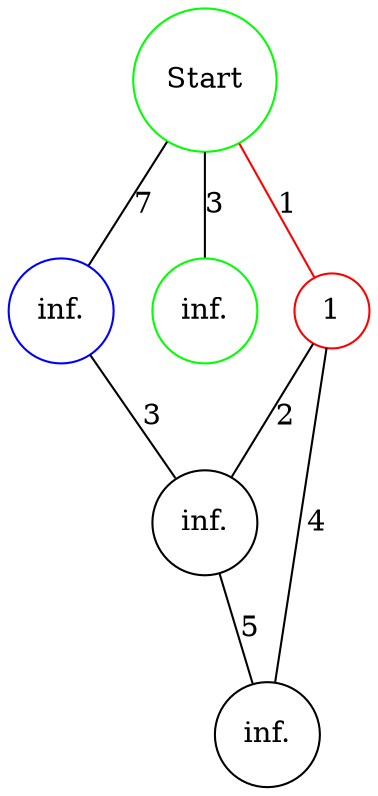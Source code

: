 
graph G {
    node[shape=circle, width=0.5]
    A [pos="1,2!", label="Start", color = "green"]
    B [pos="5,2!", label="inf.", color = "blue"]
    C [pos="0,0!", label="inf.", color = "green"]
    D [pos="3,0!", label="1", color = "red"]
    E [pos="7,0!", label="inf."]
    F [pos="2,-2!", label="inf."]
    
    A -- B [label="7"]
    A -- C [label="3"]
    A -- D [label="1", color = "red"]
    
    B -- E [label="3"]
    
    D -- E [label="2"]
    D -- F [label="4"]
    
    E -- F [label="5"]
}
